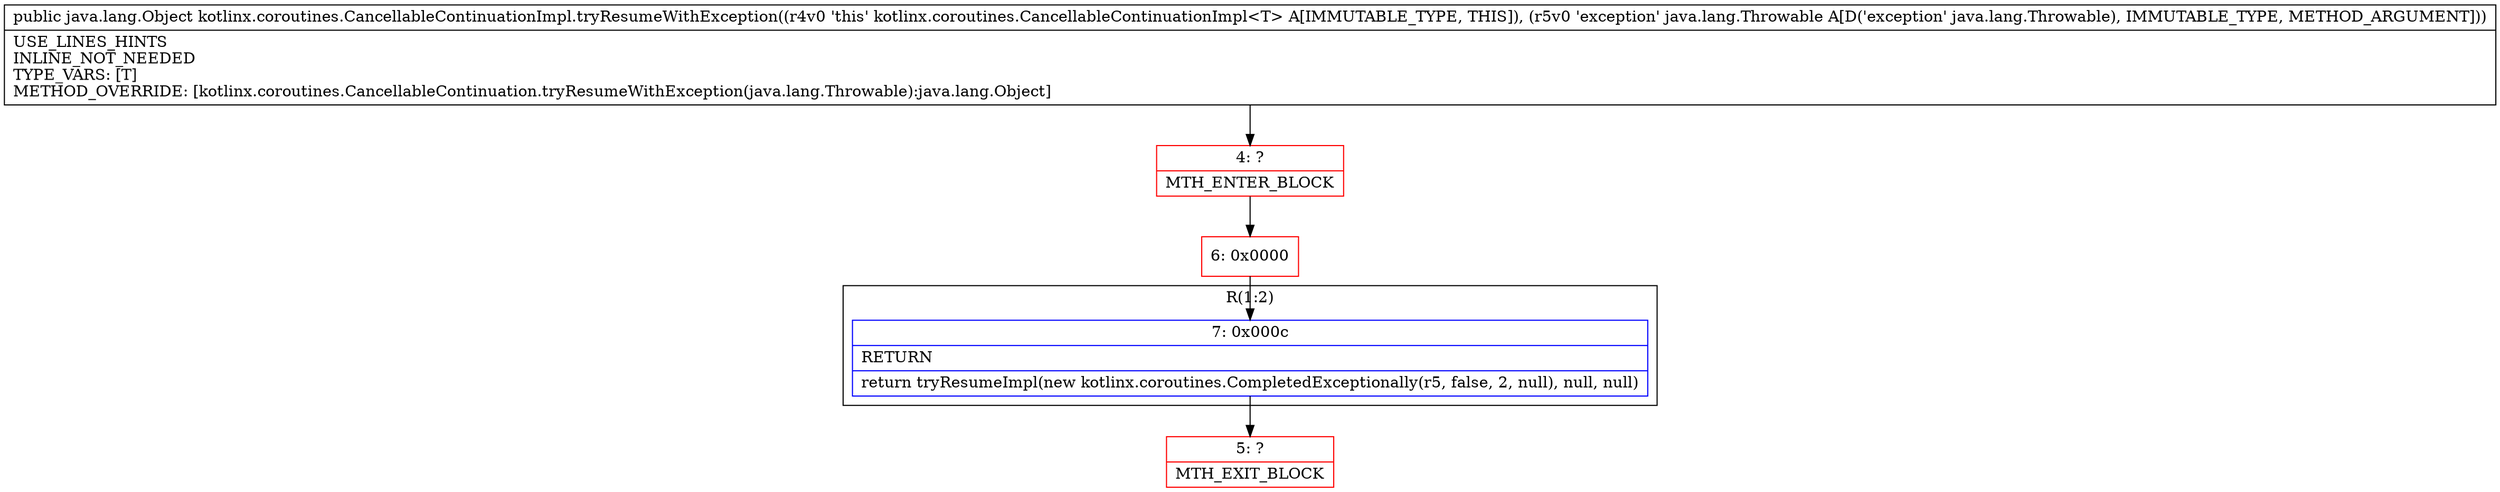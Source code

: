 digraph "CFG forkotlinx.coroutines.CancellableContinuationImpl.tryResumeWithException(Ljava\/lang\/Throwable;)Ljava\/lang\/Object;" {
subgraph cluster_Region_689371827 {
label = "R(1:2)";
node [shape=record,color=blue];
Node_7 [shape=record,label="{7\:\ 0x000c|RETURN\l|return tryResumeImpl(new kotlinx.coroutines.CompletedExceptionally(r5, false, 2, null), null, null)\l}"];
}
Node_4 [shape=record,color=red,label="{4\:\ ?|MTH_ENTER_BLOCK\l}"];
Node_6 [shape=record,color=red,label="{6\:\ 0x0000}"];
Node_5 [shape=record,color=red,label="{5\:\ ?|MTH_EXIT_BLOCK\l}"];
MethodNode[shape=record,label="{public java.lang.Object kotlinx.coroutines.CancellableContinuationImpl.tryResumeWithException((r4v0 'this' kotlinx.coroutines.CancellableContinuationImpl\<T\> A[IMMUTABLE_TYPE, THIS]), (r5v0 'exception' java.lang.Throwable A[D('exception' java.lang.Throwable), IMMUTABLE_TYPE, METHOD_ARGUMENT]))  | USE_LINES_HINTS\lINLINE_NOT_NEEDED\lTYPE_VARS: [T]\lMETHOD_OVERRIDE: [kotlinx.coroutines.CancellableContinuation.tryResumeWithException(java.lang.Throwable):java.lang.Object]\l}"];
MethodNode -> Node_4;Node_7 -> Node_5;
Node_4 -> Node_6;
Node_6 -> Node_7;
}

